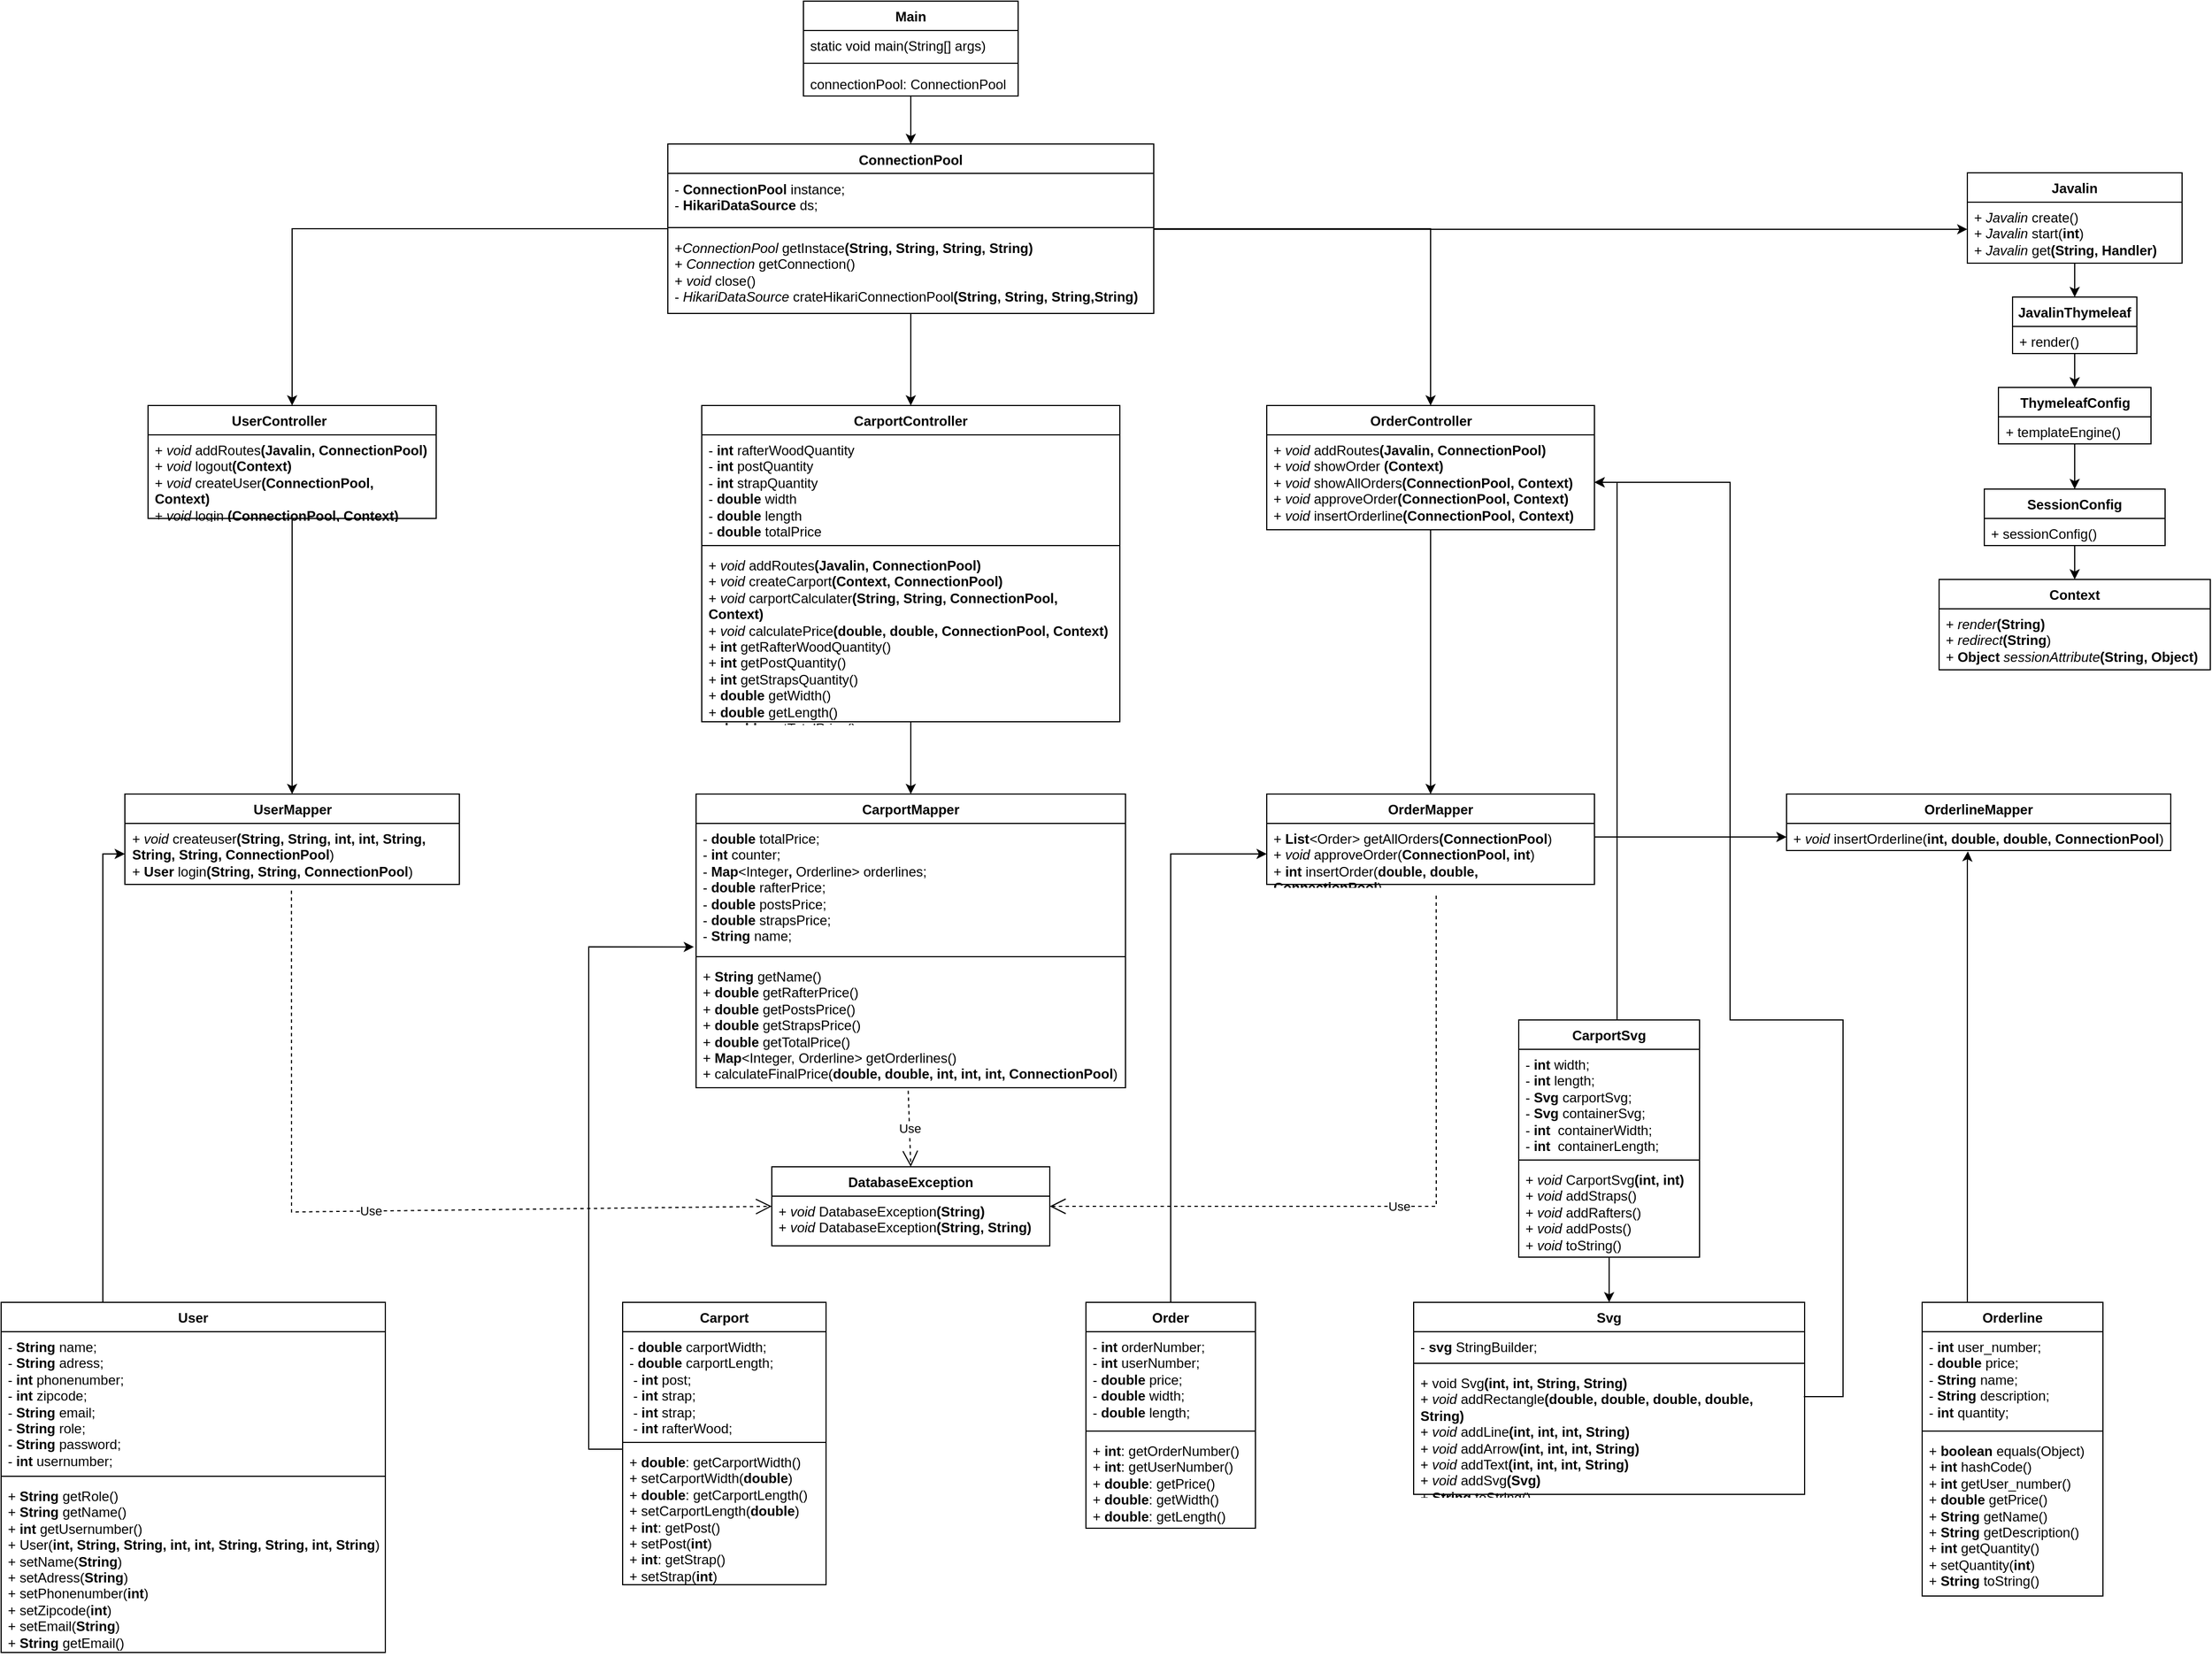 <mxfile version="24.4.4" type="github">
  <diagram id="C5RBs43oDa-KdzZeNtuy" name="Page-1">
    <mxGraphModel dx="1685" dy="1415" grid="1" gridSize="10" guides="1" tooltips="1" connect="1" arrows="1" fold="1" page="1" pageScale="1" pageWidth="827" pageHeight="1169" math="0" shadow="0">
      <root>
        <mxCell id="WIyWlLk6GJQsqaUBKTNV-0" />
        <mxCell id="WIyWlLk6GJQsqaUBKTNV-1" parent="WIyWlLk6GJQsqaUBKTNV-0" />
        <mxCell id="eHg_oszsOFh-baLFCK9L-24" value="Carport" style="swimlane;fontStyle=1;align=center;verticalAlign=top;childLayout=stackLayout;horizontal=1;startSize=26;horizontalStack=0;resizeParent=1;resizeParentMax=0;resizeLast=0;collapsible=1;marginBottom=0;whiteSpace=wrap;html=1;" parent="WIyWlLk6GJQsqaUBKTNV-1" vertex="1">
          <mxGeometry x="100" y="1160" width="180" height="250" as="geometry" />
        </mxCell>
        <mxCell id="eHg_oszsOFh-baLFCK9L-25" value="- &lt;b&gt;double &lt;/b&gt;carportWidth;&lt;br&gt;&lt;div&gt;&lt;div&gt;- &lt;b&gt;double &lt;/b&gt;carportLength;&lt;br&gt;&lt;/div&gt;&lt;div&gt;&lt;div&gt;&amp;nbsp;- &lt;b&gt;int &lt;/b&gt;post;&lt;br&gt;&lt;/div&gt;&lt;div&gt;&lt;div&gt;&amp;nbsp;- &lt;b&gt;int &lt;/b&gt;strap;&lt;/div&gt;&lt;div&gt;&amp;nbsp;- &lt;b&gt;int &lt;/b&gt;strap;&lt;/div&gt;&lt;/div&gt;&lt;div&gt;&lt;div&gt;&amp;nbsp;- &lt;b&gt;int &lt;/b&gt;rafterWood;&lt;/div&gt;&lt;/div&gt;&lt;/div&gt;&lt;/div&gt;&lt;div&gt;&lt;br&gt;&lt;/div&gt;" style="text;strokeColor=none;fillColor=none;align=left;verticalAlign=top;spacingLeft=4;spacingRight=4;overflow=hidden;rotatable=0;points=[[0,0.5],[1,0.5]];portConstraint=eastwest;whiteSpace=wrap;html=1;" parent="eHg_oszsOFh-baLFCK9L-24" vertex="1">
          <mxGeometry y="26" width="180" height="94" as="geometry" />
        </mxCell>
        <mxCell id="eHg_oszsOFh-baLFCK9L-26" value="" style="line;strokeWidth=1;fillColor=none;align=left;verticalAlign=middle;spacingTop=-1;spacingLeft=3;spacingRight=3;rotatable=0;labelPosition=right;points=[];portConstraint=eastwest;strokeColor=inherit;" parent="eHg_oszsOFh-baLFCK9L-24" vertex="1">
          <mxGeometry y="120" width="180" height="8" as="geometry" />
        </mxCell>
        <mxCell id="eHg_oszsOFh-baLFCK9L-27" value="&lt;div&gt;+ &lt;b&gt;double&lt;/b&gt;: getCarportWidth()&lt;/div&gt;&lt;div&gt;+ setCarportWidth(&lt;b&gt;double&lt;/b&gt;)&lt;br&gt;&lt;/div&gt;&lt;div&gt;&lt;div&gt;+ &lt;b&gt;double&lt;/b&gt;: getCarportLength()&lt;/div&gt;&lt;div&gt;+ setCarportLength(&lt;b&gt;double&lt;/b&gt;)&lt;/div&gt;&lt;div&gt;&lt;div&gt;+ &lt;b&gt;int&lt;/b&gt;: getPost()&lt;/div&gt;&lt;div&gt;+ setPost(&lt;b&gt;int&lt;/b&gt;)&lt;/div&gt;&lt;div&gt;&lt;div&gt;+ &lt;b&gt;int&lt;/b&gt;: getStrap()&lt;br&gt;&lt;/div&gt;&lt;div&gt;+ setStrap(&lt;b&gt;int&lt;/b&gt;)&lt;br&gt;&lt;/div&gt;&lt;/div&gt;&lt;/div&gt;&lt;/div&gt;" style="text;strokeColor=none;fillColor=none;align=left;verticalAlign=top;spacingLeft=4;spacingRight=4;overflow=hidden;rotatable=0;points=[[0,0.5],[1,0.5]];portConstraint=eastwest;whiteSpace=wrap;html=1;" parent="eHg_oszsOFh-baLFCK9L-24" vertex="1">
          <mxGeometry y="128" width="180" height="122" as="geometry" />
        </mxCell>
        <mxCell id="noGmrEyYQJOlF5a7A0Va-102" style="edgeStyle=orthogonalEdgeStyle;rounded=0;orthogonalLoop=1;jettySize=auto;html=1;entryX=0;entryY=0.5;entryDx=0;entryDy=0;" edge="1" parent="WIyWlLk6GJQsqaUBKTNV-1" source="eHg_oszsOFh-baLFCK9L-28" target="noGmrEyYQJOlF5a7A0Va-21">
          <mxGeometry relative="1" as="geometry">
            <Array as="points">
              <mxPoint x="-360" y="763" />
            </Array>
          </mxGeometry>
        </mxCell>
        <mxCell id="eHg_oszsOFh-baLFCK9L-28" value="User" style="swimlane;fontStyle=1;align=center;verticalAlign=top;childLayout=stackLayout;horizontal=1;startSize=26;horizontalStack=0;resizeParent=1;resizeParentMax=0;resizeLast=0;collapsible=1;marginBottom=0;whiteSpace=wrap;html=1;" parent="WIyWlLk6GJQsqaUBKTNV-1" vertex="1">
          <mxGeometry x="-450" y="1160" width="340" height="310" as="geometry" />
        </mxCell>
        <mxCell id="eHg_oszsOFh-baLFCK9L-29" value="&lt;div&gt;- &lt;b&gt;String&lt;/b&gt; name;&lt;/div&gt;&lt;div&gt;&lt;div&gt;-&lt;b&gt; String &lt;/b&gt;adress;&lt;/div&gt;&lt;div&gt;-&lt;b&gt; int&lt;/b&gt; phonenumber;&lt;/div&gt;&lt;div&gt;-&lt;b&gt; int&lt;/b&gt; zipcode;&lt;br&gt;&lt;/div&gt;&lt;div&gt;&lt;div&gt;-&lt;b&gt; String &lt;/b&gt;email;&lt;/div&gt;&lt;div&gt;- &lt;b&gt;String&lt;/b&gt; role;&lt;/div&gt;&lt;div&gt;- &lt;b&gt;String&lt;/b&gt; password;&lt;/div&gt;&lt;div&gt;- &lt;b&gt;int&lt;/b&gt; usernumber;&lt;br&gt;&lt;/div&gt;&lt;div&gt;&lt;div&gt;&lt;br&gt;&lt;/div&gt;&lt;/div&gt;&lt;/div&gt;&lt;/div&gt;&lt;div&gt;&lt;br&gt;&lt;/div&gt;" style="text;strokeColor=none;fillColor=none;align=left;verticalAlign=top;spacingLeft=4;spacingRight=4;overflow=hidden;rotatable=0;points=[[0,0.5],[1,0.5]];portConstraint=eastwest;whiteSpace=wrap;html=1;" parent="eHg_oszsOFh-baLFCK9L-28" vertex="1">
          <mxGeometry y="26" width="340" height="124" as="geometry" />
        </mxCell>
        <mxCell id="eHg_oszsOFh-baLFCK9L-30" value="" style="line;strokeWidth=1;fillColor=none;align=left;verticalAlign=middle;spacingTop=-1;spacingLeft=3;spacingRight=3;rotatable=0;labelPosition=right;points=[];portConstraint=eastwest;strokeColor=inherit;" parent="eHg_oszsOFh-baLFCK9L-28" vertex="1">
          <mxGeometry y="150" width="340" height="8" as="geometry" />
        </mxCell>
        <mxCell id="eHg_oszsOFh-baLFCK9L-31" value="&lt;div&gt;+ &lt;b&gt;String&lt;/b&gt; getRole()&lt;/div&gt;&lt;div&gt;+ &lt;b&gt;String &lt;/b&gt;getName()&lt;/div&gt;&lt;div&gt;+ &lt;b&gt;int&lt;/b&gt; getUsernumber()&lt;/div&gt;&lt;div&gt;+ User(&lt;b&gt;int, String, String, int, int, String, String, int, String&lt;/b&gt;)&lt;/div&gt;&lt;div&gt;+ setName(&lt;b&gt;String&lt;/b&gt;)&lt;/div&gt;&lt;div&gt;+ setAdress(&lt;b&gt;String&lt;/b&gt;)&lt;/div&gt;&lt;div&gt;+ setPhonenumber(&lt;b&gt;int&lt;/b&gt;)&lt;/div&gt;&lt;div&gt;+ setZipcode(&lt;b&gt;int&lt;/b&gt;)&lt;/div&gt;&lt;div&gt;+ setEmail(&lt;b&gt;String&lt;/b&gt;)&lt;/div&gt;&lt;div&gt;+ &lt;b&gt;String&lt;/b&gt; getEmail()&lt;br&gt;&lt;/div&gt;" style="text;strokeColor=none;fillColor=none;align=left;verticalAlign=top;spacingLeft=4;spacingRight=4;overflow=hidden;rotatable=0;points=[[0,0.5],[1,0.5]];portConstraint=eastwest;whiteSpace=wrap;html=1;" parent="eHg_oszsOFh-baLFCK9L-28" vertex="1">
          <mxGeometry y="158" width="340" height="152" as="geometry" />
        </mxCell>
        <mxCell id="noGmrEyYQJOlF5a7A0Va-105" style="edgeStyle=orthogonalEdgeStyle;rounded=0;orthogonalLoop=1;jettySize=auto;html=1;entryX=0.472;entryY=1.029;entryDx=0;entryDy=0;entryPerimeter=0;" edge="1" parent="WIyWlLk6GJQsqaUBKTNV-1" source="eHg_oszsOFh-baLFCK9L-32" target="noGmrEyYQJOlF5a7A0Va-17">
          <mxGeometry relative="1" as="geometry">
            <mxPoint x="1290" y="770" as="targetPoint" />
            <Array as="points">
              <mxPoint x="1290" y="770" />
              <mxPoint x="1291" y="770" />
            </Array>
          </mxGeometry>
        </mxCell>
        <mxCell id="eHg_oszsOFh-baLFCK9L-32" value="Orderline" style="swimlane;fontStyle=1;align=center;verticalAlign=top;childLayout=stackLayout;horizontal=1;startSize=26;horizontalStack=0;resizeParent=1;resizeParentMax=0;resizeLast=0;collapsible=1;marginBottom=0;whiteSpace=wrap;html=1;" parent="WIyWlLk6GJQsqaUBKTNV-1" vertex="1">
          <mxGeometry x="1250" y="1160" width="160" height="260" as="geometry" />
        </mxCell>
        <mxCell id="eHg_oszsOFh-baLFCK9L-33" value="&lt;div&gt;- &lt;b&gt;int &lt;/b&gt;user_number;&lt;/div&gt;&lt;div&gt;- &lt;b&gt;double &lt;/b&gt;price;&lt;/div&gt;&lt;div&gt;- &lt;b&gt;String &lt;/b&gt;name;&lt;/div&gt;&lt;div&gt;- &lt;b&gt;String &lt;/b&gt;description;&lt;/div&gt;&lt;div&gt;- &lt;b&gt;int &lt;/b&gt;quantity;&lt;br&gt;&lt;/div&gt;" style="text;strokeColor=none;fillColor=none;align=left;verticalAlign=top;spacingLeft=4;spacingRight=4;overflow=hidden;rotatable=0;points=[[0,0.5],[1,0.5]];portConstraint=eastwest;whiteSpace=wrap;html=1;" parent="eHg_oszsOFh-baLFCK9L-32" vertex="1">
          <mxGeometry y="26" width="160" height="84" as="geometry" />
        </mxCell>
        <mxCell id="eHg_oszsOFh-baLFCK9L-34" value="" style="line;strokeWidth=1;fillColor=none;align=left;verticalAlign=middle;spacingTop=-1;spacingLeft=3;spacingRight=3;rotatable=0;labelPosition=right;points=[];portConstraint=eastwest;strokeColor=inherit;" parent="eHg_oszsOFh-baLFCK9L-32" vertex="1">
          <mxGeometry y="110" width="160" height="8" as="geometry" />
        </mxCell>
        <mxCell id="eHg_oszsOFh-baLFCK9L-35" value="&lt;div&gt;+ &lt;b&gt;boolean &lt;/b&gt;equals(Object)&lt;/div&gt;&lt;div&gt;+ &lt;b&gt;int &lt;/b&gt;hashCode()&lt;/div&gt;&lt;div&gt;+ &lt;b&gt;int &lt;/b&gt;getUser_number()&lt;/div&gt;&lt;div&gt;+ &lt;b&gt;double &lt;/b&gt;getPrice()&lt;/div&gt;&lt;div&gt;+ &lt;b&gt;String &lt;/b&gt;getName()&lt;/div&gt;&lt;div&gt;+ &lt;b&gt;String&lt;/b&gt; getDescription()&lt;/div&gt;&lt;div&gt;+ &lt;b&gt;int&lt;/b&gt; getQuantity()&lt;/div&gt;&lt;div&gt;+ setQuantity(&lt;b&gt;int&lt;/b&gt;)&lt;/div&gt;&lt;div&gt;+ &lt;b&gt;String&lt;/b&gt; toString()&lt;br&gt;&lt;/div&gt;" style="text;strokeColor=none;fillColor=none;align=left;verticalAlign=top;spacingLeft=4;spacingRight=4;overflow=hidden;rotatable=0;points=[[0,0.5],[1,0.5]];portConstraint=eastwest;whiteSpace=wrap;html=1;" parent="eHg_oszsOFh-baLFCK9L-32" vertex="1">
          <mxGeometry y="118" width="160" height="142" as="geometry" />
        </mxCell>
        <mxCell id="noGmrEyYQJOlF5a7A0Va-87" value="" style="edgeStyle=orthogonalEdgeStyle;rounded=0;orthogonalLoop=1;jettySize=auto;html=1;entryX=0.5;entryY=0;entryDx=0;entryDy=0;" edge="1" parent="WIyWlLk6GJQsqaUBKTNV-1" source="eHg_oszsOFh-baLFCK9L-41" target="noGmrEyYQJOlF5a7A0Va-26">
          <mxGeometry relative="1" as="geometry" />
        </mxCell>
        <mxCell id="eHg_oszsOFh-baLFCK9L-41" value="SessionConfig" style="swimlane;fontStyle=1;align=center;verticalAlign=top;childLayout=stackLayout;horizontal=1;startSize=26;horizontalStack=0;resizeParent=1;resizeParentMax=0;resizeLast=0;collapsible=1;marginBottom=0;whiteSpace=wrap;html=1;" parent="WIyWlLk6GJQsqaUBKTNV-1" vertex="1">
          <mxGeometry x="1305" y="440" width="160" height="50" as="geometry" />
        </mxCell>
        <mxCell id="eHg_oszsOFh-baLFCK9L-42" value="+ sessionConfig()" style="text;strokeColor=none;fillColor=none;align=left;verticalAlign=top;spacingLeft=4;spacingRight=4;overflow=hidden;rotatable=0;points=[[0,0.5],[1,0.5]];portConstraint=eastwest;whiteSpace=wrap;html=1;" parent="eHg_oszsOFh-baLFCK9L-41" vertex="1">
          <mxGeometry y="26" width="160" height="24" as="geometry" />
        </mxCell>
        <mxCell id="noGmrEyYQJOlF5a7A0Va-104" style="edgeStyle=orthogonalEdgeStyle;rounded=0;orthogonalLoop=1;jettySize=auto;html=1;entryX=0;entryY=0.5;entryDx=0;entryDy=0;" edge="1" parent="WIyWlLk6GJQsqaUBKTNV-1" source="eHg_oszsOFh-baLFCK9L-49" target="noGmrEyYQJOlF5a7A0Va-19">
          <mxGeometry relative="1" as="geometry" />
        </mxCell>
        <mxCell id="eHg_oszsOFh-baLFCK9L-49" value="Order" style="swimlane;fontStyle=1;align=center;verticalAlign=top;childLayout=stackLayout;horizontal=1;startSize=26;horizontalStack=0;resizeParent=1;resizeParentMax=0;resizeLast=0;collapsible=1;marginBottom=0;whiteSpace=wrap;html=1;" parent="WIyWlLk6GJQsqaUBKTNV-1" vertex="1">
          <mxGeometry x="510" y="1160" width="150" height="200" as="geometry" />
        </mxCell>
        <mxCell id="eHg_oszsOFh-baLFCK9L-50" value="&lt;div&gt;- &lt;b&gt;int &lt;/b&gt;orderNumber;&lt;/div&gt;&lt;div&gt;- &lt;b&gt;int &lt;/b&gt;userNumber;&lt;/div&gt;&lt;div&gt;- &lt;b&gt;double &lt;/b&gt;price;&lt;/div&gt;&lt;div&gt;- &lt;b&gt;double &lt;/b&gt;width;&lt;/div&gt;&lt;div&gt;- &lt;b&gt;double &lt;/b&gt;length;&lt;br&gt;&lt;/div&gt;" style="text;strokeColor=none;fillColor=none;align=left;verticalAlign=top;spacingLeft=4;spacingRight=4;overflow=hidden;rotatable=0;points=[[0,0.5],[1,0.5]];portConstraint=eastwest;whiteSpace=wrap;html=1;" parent="eHg_oszsOFh-baLFCK9L-49" vertex="1">
          <mxGeometry y="26" width="150" height="84" as="geometry" />
        </mxCell>
        <mxCell id="eHg_oszsOFh-baLFCK9L-51" value="" style="line;strokeWidth=1;fillColor=none;align=left;verticalAlign=middle;spacingTop=-1;spacingLeft=3;spacingRight=3;rotatable=0;labelPosition=right;points=[];portConstraint=eastwest;strokeColor=inherit;" parent="eHg_oszsOFh-baLFCK9L-49" vertex="1">
          <mxGeometry y="110" width="150" height="8" as="geometry" />
        </mxCell>
        <mxCell id="eHg_oszsOFh-baLFCK9L-52" value="&lt;div&gt;+ &lt;b&gt;int&lt;/b&gt;: getOrderNumber()&lt;/div&gt;&lt;div&gt;+ &lt;b&gt;int&lt;/b&gt;: getUserNumber()&lt;/div&gt;&lt;div&gt;+ &lt;b&gt;double&lt;/b&gt;: getPrice()&lt;/div&gt;&lt;div&gt;+ &lt;b&gt;double&lt;/b&gt;: getWidth()&lt;/div&gt;&lt;div&gt;+ &lt;b&gt;double&lt;/b&gt;: getLength()&lt;/div&gt;" style="text;strokeColor=none;fillColor=none;align=left;verticalAlign=top;spacingLeft=4;spacingRight=4;overflow=hidden;rotatable=0;points=[[0,0.5],[1,0.5]];portConstraint=eastwest;whiteSpace=wrap;html=1;" parent="eHg_oszsOFh-baLFCK9L-49" vertex="1">
          <mxGeometry y="118" width="150" height="82" as="geometry" />
        </mxCell>
        <mxCell id="noGmrEyYQJOlF5a7A0Va-47" value="" style="edgeStyle=orthogonalEdgeStyle;rounded=0;orthogonalLoop=1;jettySize=auto;html=1;entryX=0.5;entryY=0;entryDx=0;entryDy=0;" edge="1" parent="WIyWlLk6GJQsqaUBKTNV-1" source="eHg_oszsOFh-baLFCK9L-57" target="noGmrEyYQJOlF5a7A0Va-30">
          <mxGeometry relative="1" as="geometry" />
        </mxCell>
        <mxCell id="eHg_oszsOFh-baLFCK9L-57" value="Main" style="swimlane;fontStyle=1;align=center;verticalAlign=top;childLayout=stackLayout;horizontal=1;startSize=26;horizontalStack=0;resizeParent=1;resizeParentMax=0;resizeLast=0;collapsible=1;marginBottom=0;whiteSpace=wrap;html=1;" parent="WIyWlLk6GJQsqaUBKTNV-1" vertex="1">
          <mxGeometry x="260" y="8" width="190" height="84" as="geometry" />
        </mxCell>
        <mxCell id="eHg_oszsOFh-baLFCK9L-58" value="static void main(String[] args)" style="text;strokeColor=none;fillColor=none;align=left;verticalAlign=top;spacingLeft=4;spacingRight=4;overflow=hidden;rotatable=0;points=[[0,0.5],[1,0.5]];portConstraint=eastwest;whiteSpace=wrap;html=1;" parent="eHg_oszsOFh-baLFCK9L-57" vertex="1">
          <mxGeometry y="26" width="190" height="24" as="geometry" />
        </mxCell>
        <mxCell id="eHg_oszsOFh-baLFCK9L-59" value="" style="line;strokeWidth=1;fillColor=none;align=left;verticalAlign=middle;spacingTop=-1;spacingLeft=3;spacingRight=3;rotatable=0;labelPosition=right;points=[];portConstraint=eastwest;strokeColor=inherit;" parent="eHg_oszsOFh-baLFCK9L-57" vertex="1">
          <mxGeometry y="50" width="190" height="10" as="geometry" />
        </mxCell>
        <mxCell id="cWru3RgEuK0rnWJnFXiX-1" value="connectionPool: ConnectionPool" style="text;strokeColor=none;fillColor=none;align=left;verticalAlign=top;spacingLeft=4;spacingRight=4;overflow=hidden;rotatable=0;points=[[0,0.5],[1,0.5]];portConstraint=eastwest;whiteSpace=wrap;html=1;" parent="eHg_oszsOFh-baLFCK9L-57" vertex="1">
          <mxGeometry y="60" width="190" height="24" as="geometry" />
        </mxCell>
        <mxCell id="noGmrEyYQJOlF5a7A0Va-86" value="" style="edgeStyle=orthogonalEdgeStyle;rounded=0;orthogonalLoop=1;jettySize=auto;html=1;entryX=0.5;entryY=0;entryDx=0;entryDy=0;" edge="1" parent="WIyWlLk6GJQsqaUBKTNV-1" source="cWru3RgEuK0rnWJnFXiX-2" target="eHg_oszsOFh-baLFCK9L-41">
          <mxGeometry relative="1" as="geometry" />
        </mxCell>
        <mxCell id="cWru3RgEuK0rnWJnFXiX-2" value="ThymeleafConfig" style="swimlane;fontStyle=1;align=center;verticalAlign=top;childLayout=stackLayout;horizontal=1;startSize=26;horizontalStack=0;resizeParent=1;resizeParentMax=0;resizeLast=0;collapsible=1;marginBottom=0;whiteSpace=wrap;html=1;" parent="WIyWlLk6GJQsqaUBKTNV-1" vertex="1">
          <mxGeometry x="1317.5" y="350" width="135" height="50" as="geometry" />
        </mxCell>
        <mxCell id="cWru3RgEuK0rnWJnFXiX-3" value="+ templateEngine()" style="text;strokeColor=none;fillColor=none;align=left;verticalAlign=top;spacingLeft=4;spacingRight=4;overflow=hidden;rotatable=0;points=[[0,0.5],[1,0.5]];portConstraint=eastwest;whiteSpace=wrap;html=1;" parent="cWru3RgEuK0rnWJnFXiX-2" vertex="1">
          <mxGeometry y="26" width="135" height="24" as="geometry" />
        </mxCell>
        <mxCell id="noGmrEyYQJOlF5a7A0Va-92" style="edgeStyle=orthogonalEdgeStyle;rounded=0;orthogonalLoop=1;jettySize=auto;html=1;entryX=0.5;entryY=0;entryDx=0;entryDy=0;" edge="1" parent="WIyWlLk6GJQsqaUBKTNV-1" source="noGmrEyYQJOlF5a7A0Va-0" target="noGmrEyYQJOlF5a7A0Va-10">
          <mxGeometry relative="1" as="geometry" />
        </mxCell>
        <mxCell id="noGmrEyYQJOlF5a7A0Va-0" value="CarportController" style="swimlane;fontStyle=1;align=center;verticalAlign=top;childLayout=stackLayout;horizontal=1;startSize=26;horizontalStack=0;resizeParent=1;resizeParentMax=0;resizeLast=0;collapsible=1;marginBottom=0;whiteSpace=wrap;html=1;" vertex="1" parent="WIyWlLk6GJQsqaUBKTNV-1">
          <mxGeometry x="170" y="366" width="370" height="280" as="geometry" />
        </mxCell>
        <mxCell id="noGmrEyYQJOlF5a7A0Va-1" value="&lt;div&gt;- &lt;b&gt;int &lt;/b&gt;rafterWoodQuantity&lt;/div&gt;&lt;div&gt;- &lt;b&gt;int &lt;/b&gt;postQuantity&lt;/div&gt;&lt;div&gt;- &lt;b&gt;int &lt;/b&gt;strapQuantity&lt;/div&gt;&lt;div&gt;- &lt;b&gt;double &lt;/b&gt;width&lt;/div&gt;&lt;div&gt;- &lt;b&gt;double &lt;/b&gt;length&lt;/div&gt;&lt;div&gt;- &lt;b&gt;double &lt;/b&gt;totalPrice&lt;/div&gt;&lt;div&gt;&lt;br&gt;&lt;/div&gt;" style="text;strokeColor=none;fillColor=none;align=left;verticalAlign=top;spacingLeft=4;spacingRight=4;overflow=hidden;rotatable=0;points=[[0,0.5],[1,0.5]];portConstraint=eastwest;whiteSpace=wrap;html=1;" vertex="1" parent="noGmrEyYQJOlF5a7A0Va-0">
          <mxGeometry y="26" width="370" height="94" as="geometry" />
        </mxCell>
        <mxCell id="noGmrEyYQJOlF5a7A0Va-2" value="" style="line;strokeWidth=1;fillColor=none;align=left;verticalAlign=middle;spacingTop=-1;spacingLeft=3;spacingRight=3;rotatable=0;labelPosition=right;points=[];portConstraint=eastwest;strokeColor=inherit;" vertex="1" parent="noGmrEyYQJOlF5a7A0Va-0">
          <mxGeometry y="120" width="370" height="8" as="geometry" />
        </mxCell>
        <mxCell id="noGmrEyYQJOlF5a7A0Va-3" value="&lt;div&gt;+ &lt;i&gt;void &lt;/i&gt;addRoutes&lt;b&gt;(Javalin, ConnectionPool)&lt;/b&gt;&lt;/div&gt;&lt;div&gt;+ &lt;i&gt;void &lt;/i&gt;createCarport&lt;b&gt;(Context, ConnectionPool)&lt;/b&gt;&lt;/div&gt;&lt;div&gt;+ &lt;i&gt;void &lt;/i&gt;carportCalculater&lt;b&gt;(String, String, ConnectionPool, Context)&lt;/b&gt;&lt;br&gt;&lt;/div&gt;&lt;div&gt;+ &lt;i&gt;void &lt;/i&gt;calculatePrice&lt;b&gt;(double, double, ConnectionPool, Context)&lt;/b&gt;&lt;/div&gt;&lt;div&gt;+ &lt;b&gt;int &lt;/b&gt;getRafterWoodQuantity()&lt;/div&gt;&lt;div&gt;+ &lt;b&gt;int &lt;/b&gt;getPostQuantity()&lt;/div&gt;&lt;div&gt;+  &lt;b&gt;int &lt;/b&gt;getStrapsQuantity()&lt;/div&gt;&lt;div&gt;+ &lt;b&gt;double &lt;/b&gt;getWidth()&lt;/div&gt;&lt;div&gt;+ &lt;b&gt;double &lt;/b&gt;getLength()&lt;/div&gt;&lt;div&gt;+ &lt;b&gt;double &lt;/b&gt;getTotalPrice()&lt;/div&gt;" style="text;strokeColor=none;fillColor=none;align=left;verticalAlign=top;spacingLeft=4;spacingRight=4;overflow=hidden;rotatable=0;points=[[0,0.5],[1,0.5]];portConstraint=eastwest;whiteSpace=wrap;html=1;" vertex="1" parent="noGmrEyYQJOlF5a7A0Va-0">
          <mxGeometry y="128" width="370" height="152" as="geometry" />
        </mxCell>
        <mxCell id="noGmrEyYQJOlF5a7A0Va-94" style="edgeStyle=orthogonalEdgeStyle;rounded=0;orthogonalLoop=1;jettySize=auto;html=1;" edge="1" parent="WIyWlLk6GJQsqaUBKTNV-1" source="noGmrEyYQJOlF5a7A0Va-4" target="noGmrEyYQJOlF5a7A0Va-18">
          <mxGeometry relative="1" as="geometry" />
        </mxCell>
        <mxCell id="noGmrEyYQJOlF5a7A0Va-4" value="OrderController&lt;span style=&quot;white-space: pre;&quot;&gt;&#x9;&lt;/span&gt;" style="swimlane;fontStyle=1;align=center;verticalAlign=top;childLayout=stackLayout;horizontal=1;startSize=26;horizontalStack=0;resizeParent=1;resizeParentMax=0;resizeLast=0;collapsible=1;marginBottom=0;whiteSpace=wrap;html=1;gradientColor=none;swimlaneFillColor=none;" vertex="1" parent="WIyWlLk6GJQsqaUBKTNV-1">
          <mxGeometry x="670" y="366" width="290" height="110" as="geometry" />
        </mxCell>
        <mxCell id="noGmrEyYQJOlF5a7A0Va-7" value="&lt;div&gt;+ &lt;i&gt;void &lt;/i&gt;addRoutes&lt;b&gt;(Javalin, ConnectionPool)&lt;/b&gt;&lt;/div&gt;&lt;div&gt;+ &lt;i&gt;void &lt;/i&gt;showOrder &lt;b&gt;(Context)&lt;/b&gt;&lt;/div&gt;&lt;div&gt;+ &lt;i&gt;void &lt;/i&gt;showAllOrders&lt;b&gt;(ConnectionPool, Context)&lt;/b&gt;&lt;br&gt;&lt;/div&gt;&lt;div&gt;+ &lt;i&gt;void &lt;/i&gt;approveOrder&lt;b&gt;(ConnectionPool, Context)&lt;/b&gt;&lt;/div&gt;&lt;div&gt;&lt;div&gt;+ &lt;i&gt;void &lt;/i&gt;insertOrderline&lt;b&gt;(ConnectionPool, Context)&lt;/b&gt;&lt;/div&gt;&lt;/div&gt;" style="text;strokeColor=none;fillColor=none;align=left;verticalAlign=top;spacingLeft=4;spacingRight=4;overflow=hidden;rotatable=0;points=[[0,0.5],[1,0.5]];portConstraint=eastwest;whiteSpace=wrap;html=1;" vertex="1" parent="noGmrEyYQJOlF5a7A0Va-4">
          <mxGeometry y="26" width="290" height="84" as="geometry" />
        </mxCell>
        <mxCell id="noGmrEyYQJOlF5a7A0Va-93" style="edgeStyle=orthogonalEdgeStyle;rounded=0;orthogonalLoop=1;jettySize=auto;html=1;entryX=0.5;entryY=0;entryDx=0;entryDy=0;" edge="1" parent="WIyWlLk6GJQsqaUBKTNV-1" source="noGmrEyYQJOlF5a7A0Va-8" target="noGmrEyYQJOlF5a7A0Va-20">
          <mxGeometry relative="1" as="geometry" />
        </mxCell>
        <mxCell id="noGmrEyYQJOlF5a7A0Va-8" value="UserController&lt;span style=&quot;white-space: pre;&quot;&gt;&#x9;&lt;/span&gt;" style="swimlane;fontStyle=1;align=center;verticalAlign=top;childLayout=stackLayout;horizontal=1;startSize=26;horizontalStack=0;resizeParent=1;resizeParentMax=0;resizeLast=0;collapsible=1;marginBottom=0;whiteSpace=wrap;html=1;" vertex="1" parent="WIyWlLk6GJQsqaUBKTNV-1">
          <mxGeometry x="-320" y="366" width="255" height="100" as="geometry" />
        </mxCell>
        <mxCell id="noGmrEyYQJOlF5a7A0Va-9" value="&lt;div&gt;+ &lt;i&gt;void &lt;/i&gt;addRoutes&lt;b&gt;(Javalin, ConnectionPool)&lt;/b&gt;&lt;/div&gt;&lt;div&gt;+ &lt;i&gt;void &lt;/i&gt;logout&lt;b&gt;(Context)&lt;/b&gt;&lt;/div&gt;&lt;div&gt;+ &lt;i&gt;void &lt;/i&gt;createUser&lt;b&gt;(ConnectionPool, Context)&lt;/b&gt;&lt;br&gt;&lt;/div&gt;&lt;div&gt;+ &lt;i&gt;void &lt;/i&gt;login &lt;b&gt;(ConnectionPool, Context)&lt;/b&gt;&lt;/div&gt;&lt;div&gt;&lt;div&gt;&lt;br&gt;&lt;/div&gt;&lt;/div&gt;" style="text;strokeColor=none;fillColor=none;align=left;verticalAlign=top;spacingLeft=4;spacingRight=4;overflow=hidden;rotatable=0;points=[[0,0.5],[1,0.5]];portConstraint=eastwest;whiteSpace=wrap;html=1;" vertex="1" parent="noGmrEyYQJOlF5a7A0Va-8">
          <mxGeometry y="26" width="255" height="74" as="geometry" />
        </mxCell>
        <mxCell id="noGmrEyYQJOlF5a7A0Va-10" value="CarportMapper" style="swimlane;fontStyle=1;align=center;verticalAlign=top;childLayout=stackLayout;horizontal=1;startSize=26;horizontalStack=0;resizeParent=1;resizeParentMax=0;resizeLast=0;collapsible=1;marginBottom=0;whiteSpace=wrap;html=1;" vertex="1" parent="WIyWlLk6GJQsqaUBKTNV-1">
          <mxGeometry x="165" y="710" width="380" height="260" as="geometry" />
        </mxCell>
        <mxCell id="noGmrEyYQJOlF5a7A0Va-11" value="&lt;div&gt;- &lt;b&gt;double&lt;/b&gt; totalPrice;&lt;/div&gt;&lt;div&gt;&lt;div&gt;-&lt;b&gt; int &lt;/b&gt;counter;&lt;/div&gt;&lt;div&gt;-&lt;b&gt; Map&lt;/b&gt;&amp;lt;Integer&lt;b&gt;, &lt;/b&gt;Orderline&amp;gt; orderlines;&lt;/div&gt;&lt;div&gt;-&lt;b&gt; double &lt;/b&gt;rafterPrice;&lt;br&gt;&lt;/div&gt;&lt;div&gt;&lt;div&gt;-&lt;b&gt; double &lt;/b&gt;postsPrice;&lt;/div&gt;&lt;div&gt;-&lt;b&gt; double &lt;/b&gt;strapsPrice;&lt;/div&gt;&lt;div&gt;- &lt;b&gt;String&lt;/b&gt; name;&lt;/div&gt;&lt;br&gt;&lt;div&gt;&lt;div&gt;&lt;br&gt;&lt;/div&gt;&lt;/div&gt;&lt;/div&gt;&lt;/div&gt;&lt;div&gt;&lt;br&gt;&lt;/div&gt;" style="text;strokeColor=none;fillColor=none;align=left;verticalAlign=top;spacingLeft=4;spacingRight=4;overflow=hidden;rotatable=0;points=[[0,0.5],[1,0.5]];portConstraint=eastwest;whiteSpace=wrap;html=1;" vertex="1" parent="noGmrEyYQJOlF5a7A0Va-10">
          <mxGeometry y="26" width="380" height="114" as="geometry" />
        </mxCell>
        <mxCell id="noGmrEyYQJOlF5a7A0Va-12" value="" style="line;strokeWidth=1;fillColor=none;align=left;verticalAlign=middle;spacingTop=-1;spacingLeft=3;spacingRight=3;rotatable=0;labelPosition=right;points=[];portConstraint=eastwest;strokeColor=inherit;" vertex="1" parent="noGmrEyYQJOlF5a7A0Va-10">
          <mxGeometry y="140" width="380" height="8" as="geometry" />
        </mxCell>
        <mxCell id="noGmrEyYQJOlF5a7A0Va-13" value="&lt;div&gt;+ &lt;b&gt;String&lt;/b&gt; getName()&lt;/div&gt;&lt;div&gt;+ &lt;b&gt;double &lt;/b&gt;getRafterPrice()&lt;/div&gt;&lt;div&gt;&lt;div&gt;+ &lt;b&gt;double &lt;/b&gt;getPostsPrice()&lt;/div&gt;&lt;div&gt;&lt;div&gt;+ &lt;b&gt;double &lt;/b&gt;getStrapsPrice()&lt;/div&gt;&lt;div&gt;+ &lt;b&gt;double &lt;/b&gt;getTotalPrice()&lt;/div&gt;&lt;/div&gt;&lt;/div&gt;&lt;div&gt;+ &lt;b&gt;Map&lt;/b&gt;&amp;lt;Integer, Orderline&amp;gt; getOrderlines()&lt;br&gt;&lt;/div&gt;&lt;div&gt;+ calculateFinalPrice(&lt;b&gt;double, double, int, int, int, ConnectionPool&lt;/b&gt;)&lt;/div&gt;&lt;div&gt;&lt;br&gt;&lt;/div&gt;" style="text;strokeColor=none;fillColor=none;align=left;verticalAlign=top;spacingLeft=4;spacingRight=4;overflow=hidden;rotatable=0;points=[[0,0.5],[1,0.5]];portConstraint=eastwest;whiteSpace=wrap;html=1;" vertex="1" parent="noGmrEyYQJOlF5a7A0Va-10">
          <mxGeometry y="148" width="380" height="112" as="geometry" />
        </mxCell>
        <mxCell id="noGmrEyYQJOlF5a7A0Va-14" value="OrderlineMapper" style="swimlane;fontStyle=1;align=center;verticalAlign=top;childLayout=stackLayout;horizontal=1;startSize=26;horizontalStack=0;resizeParent=1;resizeParentMax=0;resizeLast=0;collapsible=1;marginBottom=0;whiteSpace=wrap;html=1;" vertex="1" parent="WIyWlLk6GJQsqaUBKTNV-1">
          <mxGeometry x="1130" y="710" width="340" height="50" as="geometry" />
        </mxCell>
        <mxCell id="noGmrEyYQJOlF5a7A0Va-17" value="+ &lt;i&gt;void&lt;/i&gt; insertOrderline(&lt;b&gt;int, double, double, ConnectionPool&lt;/b&gt;)&lt;div&gt;&lt;br&gt;&lt;/div&gt;" style="text;strokeColor=none;fillColor=none;align=left;verticalAlign=top;spacingLeft=4;spacingRight=4;overflow=hidden;rotatable=0;points=[[0,0.5],[1,0.5]];portConstraint=eastwest;whiteSpace=wrap;html=1;" vertex="1" parent="noGmrEyYQJOlF5a7A0Va-14">
          <mxGeometry y="26" width="340" height="24" as="geometry" />
        </mxCell>
        <mxCell id="noGmrEyYQJOlF5a7A0Va-95" style="edgeStyle=orthogonalEdgeStyle;rounded=0;orthogonalLoop=1;jettySize=auto;html=1;entryX=0;entryY=0.5;entryDx=0;entryDy=0;" edge="1" parent="WIyWlLk6GJQsqaUBKTNV-1" source="noGmrEyYQJOlF5a7A0Va-18" target="noGmrEyYQJOlF5a7A0Va-17">
          <mxGeometry relative="1" as="geometry">
            <Array as="points">
              <mxPoint x="1030" y="748" />
              <mxPoint x="1030" y="748" />
            </Array>
          </mxGeometry>
        </mxCell>
        <mxCell id="noGmrEyYQJOlF5a7A0Va-18" value="OrderMapper" style="swimlane;fontStyle=1;align=center;verticalAlign=top;childLayout=stackLayout;horizontal=1;startSize=26;horizontalStack=0;resizeParent=1;resizeParentMax=0;resizeLast=0;collapsible=1;marginBottom=0;whiteSpace=wrap;html=1;" vertex="1" parent="WIyWlLk6GJQsqaUBKTNV-1">
          <mxGeometry x="670" y="710" width="290" height="80" as="geometry" />
        </mxCell>
        <mxCell id="noGmrEyYQJOlF5a7A0Va-19" value="&lt;div&gt;&lt;div&gt;&lt;div&gt;+ &lt;b&gt;List&lt;/b&gt;&lt;i&gt;&amp;lt;&lt;/i&gt;Order&lt;i&gt;&amp;gt; &lt;/i&gt;getAllOrders&lt;b&gt;(&lt;/b&gt;&lt;b&gt;ConnectionPool&lt;/b&gt;)&lt;/div&gt;&lt;/div&gt;&lt;div&gt;+ &lt;i&gt;void&lt;/i&gt;&lt;b&gt; &lt;/b&gt;approveOrder(&lt;b&gt;ConnectionPool, int&lt;/b&gt;)&lt;/div&gt;&lt;/div&gt;&lt;div&gt;+ &lt;b&gt;int&lt;/b&gt;&lt;i&gt; &lt;/i&gt;insertOrder(&lt;b&gt;double, double, ConnectionPool&lt;/b&gt;)&lt;/div&gt;&lt;div&gt;&lt;br&gt;&lt;/div&gt;" style="text;strokeColor=none;fillColor=none;align=left;verticalAlign=top;spacingLeft=4;spacingRight=4;overflow=hidden;rotatable=0;points=[[0,0.5],[1,0.5]];portConstraint=eastwest;whiteSpace=wrap;html=1;" vertex="1" parent="noGmrEyYQJOlF5a7A0Va-18">
          <mxGeometry y="26" width="290" height="54" as="geometry" />
        </mxCell>
        <mxCell id="noGmrEyYQJOlF5a7A0Va-20" value="UserMapper" style="swimlane;fontStyle=1;align=center;verticalAlign=top;childLayout=stackLayout;horizontal=1;startSize=26;horizontalStack=0;resizeParent=1;resizeParentMax=0;resizeLast=0;collapsible=1;marginBottom=0;whiteSpace=wrap;html=1;" vertex="1" parent="WIyWlLk6GJQsqaUBKTNV-1">
          <mxGeometry x="-340.5" y="710" width="296" height="80" as="geometry" />
        </mxCell>
        <mxCell id="noGmrEyYQJOlF5a7A0Va-21" value="&lt;div&gt;&lt;div&gt;+ &lt;i&gt;void&lt;/i&gt;&lt;b&gt; &lt;/b&gt;createuser&lt;b&gt;(String, String, int, int, String, String, String, ConnectionPool&lt;/b&gt;)&lt;/div&gt;&lt;/div&gt;&lt;div&gt;+ &lt;b&gt;User&lt;/b&gt;&lt;i&gt; &lt;/i&gt;login&lt;b&gt;(String, String, ConnectionPool&lt;/b&gt;)&lt;/div&gt;&lt;div&gt;&lt;br&gt;&lt;/div&gt;" style="text;strokeColor=none;fillColor=none;align=left;verticalAlign=top;spacingLeft=4;spacingRight=4;overflow=hidden;rotatable=0;points=[[0,0.5],[1,0.5]];portConstraint=eastwest;whiteSpace=wrap;html=1;" vertex="1" parent="noGmrEyYQJOlF5a7A0Va-20">
          <mxGeometry y="26" width="296" height="54" as="geometry" />
        </mxCell>
        <mxCell id="noGmrEyYQJOlF5a7A0Va-22" value="DatabaseException" style="swimlane;fontStyle=1;align=center;verticalAlign=top;childLayout=stackLayout;horizontal=1;startSize=26;horizontalStack=0;resizeParent=1;resizeParentMax=0;resizeLast=0;collapsible=1;marginBottom=0;whiteSpace=wrap;html=1;" vertex="1" parent="WIyWlLk6GJQsqaUBKTNV-1">
          <mxGeometry x="232" y="1040" width="246" height="70" as="geometry" />
        </mxCell>
        <mxCell id="noGmrEyYQJOlF5a7A0Va-23" value="&lt;div&gt;&lt;div&gt;+ &lt;i&gt;void&lt;/i&gt;&lt;b&gt; &lt;/b&gt;DatabaseException&lt;b&gt;(String)&lt;/b&gt;&lt;br&gt;&lt;/div&gt;&lt;/div&gt;&lt;div&gt;+ &lt;i&gt;void&lt;/i&gt;&lt;b&gt; &lt;/b&gt;DatabaseException&lt;b&gt;(String, String)&lt;/b&gt;&lt;/div&gt;" style="text;strokeColor=none;fillColor=none;align=left;verticalAlign=top;spacingLeft=4;spacingRight=4;overflow=hidden;rotatable=0;points=[[0,0.5],[1,0.5]];portConstraint=eastwest;whiteSpace=wrap;html=1;" vertex="1" parent="noGmrEyYQJOlF5a7A0Va-22">
          <mxGeometry y="26" width="246" height="44" as="geometry" />
        </mxCell>
        <mxCell id="noGmrEyYQJOlF5a7A0Va-50" value="" style="edgeStyle=orthogonalEdgeStyle;rounded=0;orthogonalLoop=1;jettySize=auto;html=1;entryX=0.5;entryY=0;entryDx=0;entryDy=0;" edge="1" parent="WIyWlLk6GJQsqaUBKTNV-1" source="noGmrEyYQJOlF5a7A0Va-24" target="noGmrEyYQJOlF5a7A0Va-28">
          <mxGeometry relative="1" as="geometry" />
        </mxCell>
        <mxCell id="noGmrEyYQJOlF5a7A0Va-24" value="Javalin" style="swimlane;fontStyle=1;align=center;verticalAlign=top;childLayout=stackLayout;horizontal=1;startSize=26;horizontalStack=0;resizeParent=1;resizeParentMax=0;resizeLast=0;collapsible=1;marginBottom=0;whiteSpace=wrap;html=1;" vertex="1" parent="WIyWlLk6GJQsqaUBKTNV-1">
          <mxGeometry x="1290" y="160" width="190" height="80" as="geometry" />
        </mxCell>
        <mxCell id="noGmrEyYQJOlF5a7A0Va-25" value="&lt;div&gt;&lt;div&gt;+ &lt;i&gt;Javalin&lt;/i&gt; create()&lt;br&gt;&lt;/div&gt;&lt;/div&gt;&lt;div&gt;&lt;div&gt;&lt;div&gt;+ &lt;i&gt;Javalin&lt;/i&gt; start(&lt;b&gt;int&lt;/b&gt;)&lt;/div&gt;&lt;div&gt;&lt;div&gt;&lt;div&gt;+ &lt;i&gt;Javalin&lt;/i&gt; get&lt;b&gt;(String, Handler)&lt;/b&gt;&lt;br&gt;&lt;/div&gt;&lt;/div&gt;&lt;/div&gt;&lt;/div&gt;&lt;/div&gt;" style="text;strokeColor=none;fillColor=none;align=left;verticalAlign=top;spacingLeft=4;spacingRight=4;overflow=hidden;rotatable=0;points=[[0,0.5],[1,0.5]];portConstraint=eastwest;whiteSpace=wrap;html=1;" vertex="1" parent="noGmrEyYQJOlF5a7A0Va-24">
          <mxGeometry y="26" width="190" height="54" as="geometry" />
        </mxCell>
        <mxCell id="noGmrEyYQJOlF5a7A0Va-26" value="Context" style="swimlane;fontStyle=1;align=center;verticalAlign=top;childLayout=stackLayout;horizontal=1;startSize=26;horizontalStack=0;resizeParent=1;resizeParentMax=0;resizeLast=0;collapsible=1;marginBottom=0;whiteSpace=wrap;html=1;" vertex="1" parent="WIyWlLk6GJQsqaUBKTNV-1">
          <mxGeometry x="1265" y="520" width="240" height="80" as="geometry" />
        </mxCell>
        <mxCell id="noGmrEyYQJOlF5a7A0Va-27" value="&lt;div&gt;&lt;div&gt;+ &lt;i&gt;render&lt;/i&gt;&lt;b&gt;(String)&lt;/b&gt;&lt;br&gt;&lt;/div&gt;&lt;/div&gt;&lt;div&gt;&lt;div&gt;&lt;div&gt;+ &lt;i&gt;redirect&lt;/i&gt;&lt;b&gt;(String&lt;/b&gt;)&lt;/div&gt;&lt;div&gt;&lt;div&gt;&lt;div&gt;+ &lt;b&gt;Object&lt;/b&gt; &lt;i&gt;sessionAttribute&lt;/i&gt;&lt;b&gt;(String, Object)&lt;/b&gt;&lt;br&gt;&lt;/div&gt;&lt;/div&gt;&lt;/div&gt;&lt;/div&gt;&lt;/div&gt;" style="text;strokeColor=none;fillColor=none;align=left;verticalAlign=top;spacingLeft=4;spacingRight=4;overflow=hidden;rotatable=0;points=[[0,0.5],[1,0.5]];portConstraint=eastwest;whiteSpace=wrap;html=1;" vertex="1" parent="noGmrEyYQJOlF5a7A0Va-26">
          <mxGeometry y="26" width="240" height="54" as="geometry" />
        </mxCell>
        <mxCell id="noGmrEyYQJOlF5a7A0Va-51" value="" style="edgeStyle=orthogonalEdgeStyle;rounded=0;orthogonalLoop=1;jettySize=auto;html=1;entryX=0.5;entryY=0;entryDx=0;entryDy=0;" edge="1" parent="WIyWlLk6GJQsqaUBKTNV-1" source="noGmrEyYQJOlF5a7A0Va-28" target="cWru3RgEuK0rnWJnFXiX-2">
          <mxGeometry relative="1" as="geometry">
            <mxPoint x="525" y="403" as="targetPoint" />
          </mxGeometry>
        </mxCell>
        <mxCell id="noGmrEyYQJOlF5a7A0Va-28" value="JavalinThymeleaf" style="swimlane;fontStyle=1;align=center;verticalAlign=top;childLayout=stackLayout;horizontal=1;startSize=26;horizontalStack=0;resizeParent=1;resizeParentMax=0;resizeLast=0;collapsible=1;marginBottom=0;whiteSpace=wrap;html=1;" vertex="1" parent="WIyWlLk6GJQsqaUBKTNV-1">
          <mxGeometry x="1330" y="270" width="110" height="50" as="geometry" />
        </mxCell>
        <mxCell id="noGmrEyYQJOlF5a7A0Va-29" value="+ render()" style="text;strokeColor=none;fillColor=none;align=left;verticalAlign=top;spacingLeft=4;spacingRight=4;overflow=hidden;rotatable=0;points=[[0,0.5],[1,0.5]];portConstraint=eastwest;whiteSpace=wrap;html=1;" vertex="1" parent="noGmrEyYQJOlF5a7A0Va-28">
          <mxGeometry y="26" width="110" height="24" as="geometry" />
        </mxCell>
        <mxCell id="noGmrEyYQJOlF5a7A0Va-70" style="edgeStyle=orthogonalEdgeStyle;rounded=0;orthogonalLoop=1;jettySize=auto;html=1;entryX=0;entryY=0.444;entryDx=0;entryDy=0;entryPerimeter=0;" edge="1" parent="WIyWlLk6GJQsqaUBKTNV-1" source="noGmrEyYQJOlF5a7A0Va-30" target="noGmrEyYQJOlF5a7A0Va-25">
          <mxGeometry relative="1" as="geometry">
            <mxPoint x="1280" y="210" as="targetPoint" />
            <Array as="points">
              <mxPoint x="1270" y="210" />
            </Array>
          </mxGeometry>
        </mxCell>
        <mxCell id="noGmrEyYQJOlF5a7A0Va-88" style="edgeStyle=orthogonalEdgeStyle;rounded=0;orthogonalLoop=1;jettySize=auto;html=1;entryX=0.5;entryY=0;entryDx=0;entryDy=0;" edge="1" parent="WIyWlLk6GJQsqaUBKTNV-1" source="noGmrEyYQJOlF5a7A0Va-30" target="noGmrEyYQJOlF5a7A0Va-4">
          <mxGeometry relative="1" as="geometry" />
        </mxCell>
        <mxCell id="noGmrEyYQJOlF5a7A0Va-89" style="edgeStyle=orthogonalEdgeStyle;rounded=0;orthogonalLoop=1;jettySize=auto;html=1;entryX=0.5;entryY=0;entryDx=0;entryDy=0;" edge="1" parent="WIyWlLk6GJQsqaUBKTNV-1" source="noGmrEyYQJOlF5a7A0Va-30" target="noGmrEyYQJOlF5a7A0Va-8">
          <mxGeometry relative="1" as="geometry" />
        </mxCell>
        <mxCell id="noGmrEyYQJOlF5a7A0Va-90" style="edgeStyle=orthogonalEdgeStyle;rounded=0;orthogonalLoop=1;jettySize=auto;html=1;entryX=0.5;entryY=0;entryDx=0;entryDy=0;" edge="1" parent="WIyWlLk6GJQsqaUBKTNV-1" source="noGmrEyYQJOlF5a7A0Va-30" target="noGmrEyYQJOlF5a7A0Va-0">
          <mxGeometry relative="1" as="geometry" />
        </mxCell>
        <mxCell id="noGmrEyYQJOlF5a7A0Va-30" value="ConnectionPool" style="swimlane;fontStyle=1;align=center;verticalAlign=top;childLayout=stackLayout;horizontal=1;startSize=26;horizontalStack=0;resizeParent=1;resizeParentMax=0;resizeLast=0;collapsible=1;marginBottom=0;whiteSpace=wrap;html=1;" vertex="1" parent="WIyWlLk6GJQsqaUBKTNV-1">
          <mxGeometry x="140" y="134.5" width="430" height="150" as="geometry" />
        </mxCell>
        <mxCell id="noGmrEyYQJOlF5a7A0Va-31" value="&lt;div&gt;- &lt;b&gt;ConnectionPool &lt;/b&gt;instance;&lt;br&gt;&lt;/div&gt;&lt;div&gt;- &lt;b&gt;HikariDataSource &lt;/b&gt;ds;&lt;br&gt;&lt;/div&gt;&lt;br&gt;&lt;div&gt;&lt;br&gt;&lt;/div&gt;" style="text;strokeColor=none;fillColor=none;align=left;verticalAlign=top;spacingLeft=4;spacingRight=4;overflow=hidden;rotatable=0;points=[[0,0.5],[1,0.5]];portConstraint=eastwest;whiteSpace=wrap;html=1;" vertex="1" parent="noGmrEyYQJOlF5a7A0Va-30">
          <mxGeometry y="26" width="430" height="44" as="geometry" />
        </mxCell>
        <mxCell id="noGmrEyYQJOlF5a7A0Va-32" value="" style="line;strokeWidth=1;fillColor=none;align=left;verticalAlign=middle;spacingTop=-1;spacingLeft=3;spacingRight=3;rotatable=0;labelPosition=right;points=[];portConstraint=eastwest;strokeColor=inherit;" vertex="1" parent="noGmrEyYQJOlF5a7A0Va-30">
          <mxGeometry y="70" width="430" height="8" as="geometry" />
        </mxCell>
        <mxCell id="noGmrEyYQJOlF5a7A0Va-33" value="+&lt;i&gt;ConnectionPool&lt;/i&gt;&lt;b&gt; &lt;/b&gt;getInstace&lt;b&gt;(String, String, String, String)&lt;/b&gt;&lt;div&gt;+ &lt;i&gt;Connection&lt;/i&gt;&lt;b&gt; &lt;/b&gt;getConnection()&lt;/div&gt;&lt;div&gt;+ &lt;i&gt;void&lt;/i&gt;&lt;b&gt; &lt;/b&gt;close()&lt;/div&gt;&lt;div&gt;- &lt;i&gt;HikariDataSource &lt;/i&gt;crateHikariConnectionPool&lt;b&gt;(String, String, String,String)&lt;/b&gt;&lt;br&gt;&lt;/div&gt;" style="text;strokeColor=none;fillColor=none;align=left;verticalAlign=top;spacingLeft=4;spacingRight=4;overflow=hidden;rotatable=0;points=[[0,0.5],[1,0.5]];portConstraint=eastwest;whiteSpace=wrap;html=1;" vertex="1" parent="noGmrEyYQJOlF5a7A0Va-30">
          <mxGeometry y="78" width="430" height="72" as="geometry" />
        </mxCell>
        <mxCell id="noGmrEyYQJOlF5a7A0Va-106" style="edgeStyle=orthogonalEdgeStyle;rounded=0;orthogonalLoop=1;jettySize=auto;html=1;entryX=1;entryY=0.5;entryDx=0;entryDy=0;" edge="1" parent="WIyWlLk6GJQsqaUBKTNV-1" source="noGmrEyYQJOlF5a7A0Va-35" target="noGmrEyYQJOlF5a7A0Va-7">
          <mxGeometry relative="1" as="geometry">
            <Array as="points">
              <mxPoint x="980" y="434" />
            </Array>
          </mxGeometry>
        </mxCell>
        <mxCell id="noGmrEyYQJOlF5a7A0Va-108" style="edgeStyle=orthogonalEdgeStyle;rounded=0;orthogonalLoop=1;jettySize=auto;html=1;entryX=0.5;entryY=0;entryDx=0;entryDy=0;" edge="1" parent="WIyWlLk6GJQsqaUBKTNV-1" source="noGmrEyYQJOlF5a7A0Va-35" target="noGmrEyYQJOlF5a7A0Va-39">
          <mxGeometry relative="1" as="geometry" />
        </mxCell>
        <mxCell id="noGmrEyYQJOlF5a7A0Va-35" value="CarportSvg" style="swimlane;fontStyle=1;align=center;verticalAlign=top;childLayout=stackLayout;horizontal=1;startSize=26;horizontalStack=0;resizeParent=1;resizeParentMax=0;resizeLast=0;collapsible=1;marginBottom=0;whiteSpace=wrap;html=1;" vertex="1" parent="WIyWlLk6GJQsqaUBKTNV-1">
          <mxGeometry x="893" y="910" width="160" height="210" as="geometry" />
        </mxCell>
        <mxCell id="noGmrEyYQJOlF5a7A0Va-36" value="&lt;div&gt;- &lt;b&gt;int &lt;/b&gt;width;&lt;br&gt;&lt;/div&gt;&lt;div&gt;- &lt;b&gt;int &lt;/b&gt;length;&lt;br&gt;&lt;/div&gt;&lt;div&gt;- &lt;b&gt;Svg &lt;/b&gt;carportSvg;&lt;/div&gt;&lt;div&gt;- &lt;b&gt;Svg &lt;/b&gt;containerSvg;&lt;/div&gt;&lt;div&gt;- &lt;b&gt;int&amp;nbsp; &lt;/b&gt;containerWidth;&lt;br&gt;&lt;/div&gt;&lt;div&gt;- &lt;b&gt;int&amp;nbsp; &lt;/b&gt;containerLength;&lt;/div&gt;&lt;div&gt;&lt;br&gt;&lt;/div&gt;" style="text;strokeColor=none;fillColor=none;align=left;verticalAlign=top;spacingLeft=4;spacingRight=4;overflow=hidden;rotatable=0;points=[[0,0.5],[1,0.5]];portConstraint=eastwest;whiteSpace=wrap;html=1;" vertex="1" parent="noGmrEyYQJOlF5a7A0Va-35">
          <mxGeometry y="26" width="160" height="94" as="geometry" />
        </mxCell>
        <mxCell id="noGmrEyYQJOlF5a7A0Va-37" value="" style="line;strokeWidth=1;fillColor=none;align=left;verticalAlign=middle;spacingTop=-1;spacingLeft=3;spacingRight=3;rotatable=0;labelPosition=right;points=[];portConstraint=eastwest;strokeColor=inherit;" vertex="1" parent="noGmrEyYQJOlF5a7A0Va-35">
          <mxGeometry y="120" width="160" height="8" as="geometry" />
        </mxCell>
        <mxCell id="noGmrEyYQJOlF5a7A0Va-38" value="&lt;div&gt;+ &lt;i&gt;void &lt;/i&gt;CarportSvg&lt;b&gt;(int, int)&lt;/b&gt;&lt;/div&gt;&lt;div&gt;+ &lt;i&gt;void &lt;/i&gt;addStraps()&lt;/div&gt;&lt;div&gt;+ &lt;i&gt;void &lt;/i&gt;addRafters()&lt;/div&gt;&lt;div&gt;+ &lt;i&gt;void &lt;/i&gt;addPosts()&lt;/div&gt;&lt;div&gt;+ &lt;i&gt;void &lt;/i&gt;toString()&lt;/div&gt;" style="text;strokeColor=none;fillColor=none;align=left;verticalAlign=top;spacingLeft=4;spacingRight=4;overflow=hidden;rotatable=0;points=[[0,0.5],[1,0.5]];portConstraint=eastwest;whiteSpace=wrap;html=1;" vertex="1" parent="noGmrEyYQJOlF5a7A0Va-35">
          <mxGeometry y="128" width="160" height="82" as="geometry" />
        </mxCell>
        <mxCell id="noGmrEyYQJOlF5a7A0Va-107" style="edgeStyle=orthogonalEdgeStyle;rounded=0;orthogonalLoop=1;jettySize=auto;html=1;entryX=1;entryY=0.5;entryDx=0;entryDy=0;exitX=0.998;exitY=0.228;exitDx=0;exitDy=0;exitPerimeter=0;" edge="1" parent="WIyWlLk6GJQsqaUBKTNV-1" source="noGmrEyYQJOlF5a7A0Va-42" target="noGmrEyYQJOlF5a7A0Va-7">
          <mxGeometry relative="1" as="geometry">
            <Array as="points">
              <mxPoint x="1180" y="1244" />
              <mxPoint x="1180" y="910" />
              <mxPoint x="1080" y="910" />
              <mxPoint x="1080" y="434" />
            </Array>
          </mxGeometry>
        </mxCell>
        <mxCell id="noGmrEyYQJOlF5a7A0Va-39" value="Svg" style="swimlane;fontStyle=1;align=center;verticalAlign=top;childLayout=stackLayout;horizontal=1;startSize=26;horizontalStack=0;resizeParent=1;resizeParentMax=0;resizeLast=0;collapsible=1;marginBottom=0;whiteSpace=wrap;html=1;" vertex="1" parent="WIyWlLk6GJQsqaUBKTNV-1">
          <mxGeometry x="800" y="1160" width="346" height="170" as="geometry" />
        </mxCell>
        <mxCell id="noGmrEyYQJOlF5a7A0Va-40" value="&lt;div&gt;- &lt;b&gt;svg &lt;/b&gt;StringBuilder;&lt;br&gt;&lt;/div&gt;&lt;br&gt;&lt;div&gt;&lt;br&gt;&lt;/div&gt;" style="text;strokeColor=none;fillColor=none;align=left;verticalAlign=top;spacingLeft=4;spacingRight=4;overflow=hidden;rotatable=0;points=[[0,0.5],[1,0.5]];portConstraint=eastwest;whiteSpace=wrap;html=1;" vertex="1" parent="noGmrEyYQJOlF5a7A0Va-39">
          <mxGeometry y="26" width="346" height="24" as="geometry" />
        </mxCell>
        <mxCell id="noGmrEyYQJOlF5a7A0Va-41" value="" style="line;strokeWidth=1;fillColor=none;align=left;verticalAlign=middle;spacingTop=-1;spacingLeft=3;spacingRight=3;rotatable=0;labelPosition=right;points=[];portConstraint=eastwest;strokeColor=inherit;" vertex="1" parent="noGmrEyYQJOlF5a7A0Va-39">
          <mxGeometry y="50" width="346" height="8" as="geometry" />
        </mxCell>
        <mxCell id="noGmrEyYQJOlF5a7A0Va-42" value="&lt;div&gt;+ void Svg&lt;b&gt;(int, int, String, String)&lt;/b&gt;&lt;/div&gt;&lt;div&gt;+ &lt;i&gt;void &lt;/i&gt;addRectangle&lt;b&gt;(double, double, double, double, String)&lt;/b&gt;&lt;/div&gt;&lt;div&gt;+ &lt;i&gt;void &lt;/i&gt;addLine&lt;b&gt;(int, int, int, String)&lt;/b&gt;&lt;/div&gt;&lt;div&gt;+ &lt;i&gt;void &lt;/i&gt;addArrow&lt;b&gt;(int, int, int, String)&lt;/b&gt;&lt;/div&gt;&lt;div&gt;+ &lt;i&gt;void &lt;/i&gt;addText&lt;b&gt;(int, int, int, String)&lt;/b&gt;&lt;/div&gt;&lt;div&gt;+ &lt;i&gt;void &lt;/i&gt;addSvg&lt;b&gt;(Svg)&lt;/b&gt;&lt;/div&gt;&lt;div&gt;+ &lt;b&gt;String&lt;/b&gt;&lt;i&gt; &lt;/i&gt;toString()&lt;/div&gt;" style="text;strokeColor=none;fillColor=none;align=left;verticalAlign=top;spacingLeft=4;spacingRight=4;overflow=hidden;rotatable=0;points=[[0,0.5],[1,0.5]];portConstraint=eastwest;whiteSpace=wrap;html=1;" vertex="1" parent="noGmrEyYQJOlF5a7A0Va-39">
          <mxGeometry y="58" width="346" height="112" as="geometry" />
        </mxCell>
        <mxCell id="noGmrEyYQJOlF5a7A0Va-99" value="Use" style="endArrow=open;endSize=12;dashed=1;html=1;rounded=0;exitX=0.517;exitY=1.185;exitDx=0;exitDy=0;exitPerimeter=0;entryX=1;entryY=0.5;entryDx=0;entryDy=0;" edge="1" parent="WIyWlLk6GJQsqaUBKTNV-1" source="noGmrEyYQJOlF5a7A0Va-19" target="noGmrEyYQJOlF5a7A0Va-22">
          <mxGeometry width="160" relative="1" as="geometry">
            <mxPoint x="370" y="800" as="sourcePoint" />
            <mxPoint x="530" y="800" as="targetPoint" />
            <Array as="points">
              <mxPoint x="820" y="1075" />
            </Array>
          </mxGeometry>
        </mxCell>
        <mxCell id="noGmrEyYQJOlF5a7A0Va-100" value="Use" style="endArrow=open;endSize=12;dashed=1;html=1;rounded=0;exitX=0.494;exitY=1.024;exitDx=0;exitDy=0;exitPerimeter=0;entryX=0.5;entryY=0;entryDx=0;entryDy=0;" edge="1" parent="WIyWlLk6GJQsqaUBKTNV-1" source="noGmrEyYQJOlF5a7A0Va-13" target="noGmrEyYQJOlF5a7A0Va-22">
          <mxGeometry width="160" relative="1" as="geometry">
            <mxPoint x="370" y="800" as="sourcePoint" />
            <mxPoint x="530" y="800" as="targetPoint" />
          </mxGeometry>
        </mxCell>
        <mxCell id="noGmrEyYQJOlF5a7A0Va-101" value="Use" style="endArrow=open;endSize=12;dashed=1;html=1;rounded=0;exitX=0.498;exitY=1.103;exitDx=0;exitDy=0;exitPerimeter=0;entryX=0;entryY=0.5;entryDx=0;entryDy=0;" edge="1" parent="WIyWlLk6GJQsqaUBKTNV-1" source="noGmrEyYQJOlF5a7A0Va-21" target="noGmrEyYQJOlF5a7A0Va-22">
          <mxGeometry width="160" relative="1" as="geometry">
            <mxPoint x="-140" y="910" as="sourcePoint" />
            <mxPoint x="20" y="910" as="targetPoint" />
            <Array as="points">
              <mxPoint x="-193" y="1080" />
            </Array>
          </mxGeometry>
        </mxCell>
        <mxCell id="noGmrEyYQJOlF5a7A0Va-103" style="edgeStyle=orthogonalEdgeStyle;rounded=0;orthogonalLoop=1;jettySize=auto;html=1;entryX=-0.005;entryY=0.959;entryDx=0;entryDy=0;entryPerimeter=0;" edge="1" parent="WIyWlLk6GJQsqaUBKTNV-1" source="eHg_oszsOFh-baLFCK9L-24" target="noGmrEyYQJOlF5a7A0Va-11">
          <mxGeometry relative="1" as="geometry">
            <Array as="points">
              <mxPoint x="70" y="1290" />
              <mxPoint x="70" y="845" />
            </Array>
          </mxGeometry>
        </mxCell>
      </root>
    </mxGraphModel>
  </diagram>
</mxfile>
